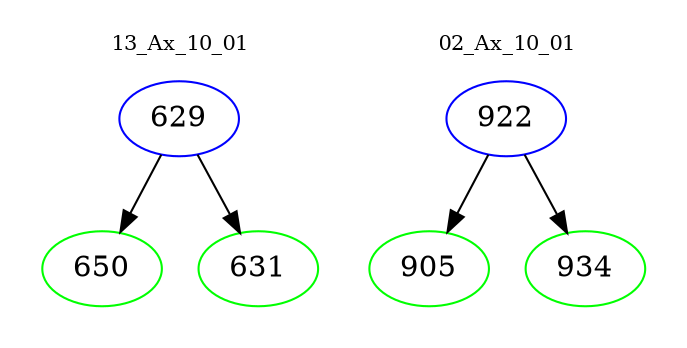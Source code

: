 digraph{
subgraph cluster_0 {
color = white
label = "13_Ax_10_01";
fontsize=10;
T0_629 [label="629", color="blue"]
T0_629 -> T0_650 [color="black"]
T0_650 [label="650", color="green"]
T0_629 -> T0_631 [color="black"]
T0_631 [label="631", color="green"]
}
subgraph cluster_1 {
color = white
label = "02_Ax_10_01";
fontsize=10;
T1_922 [label="922", color="blue"]
T1_922 -> T1_905 [color="black"]
T1_905 [label="905", color="green"]
T1_922 -> T1_934 [color="black"]
T1_934 [label="934", color="green"]
}
}
